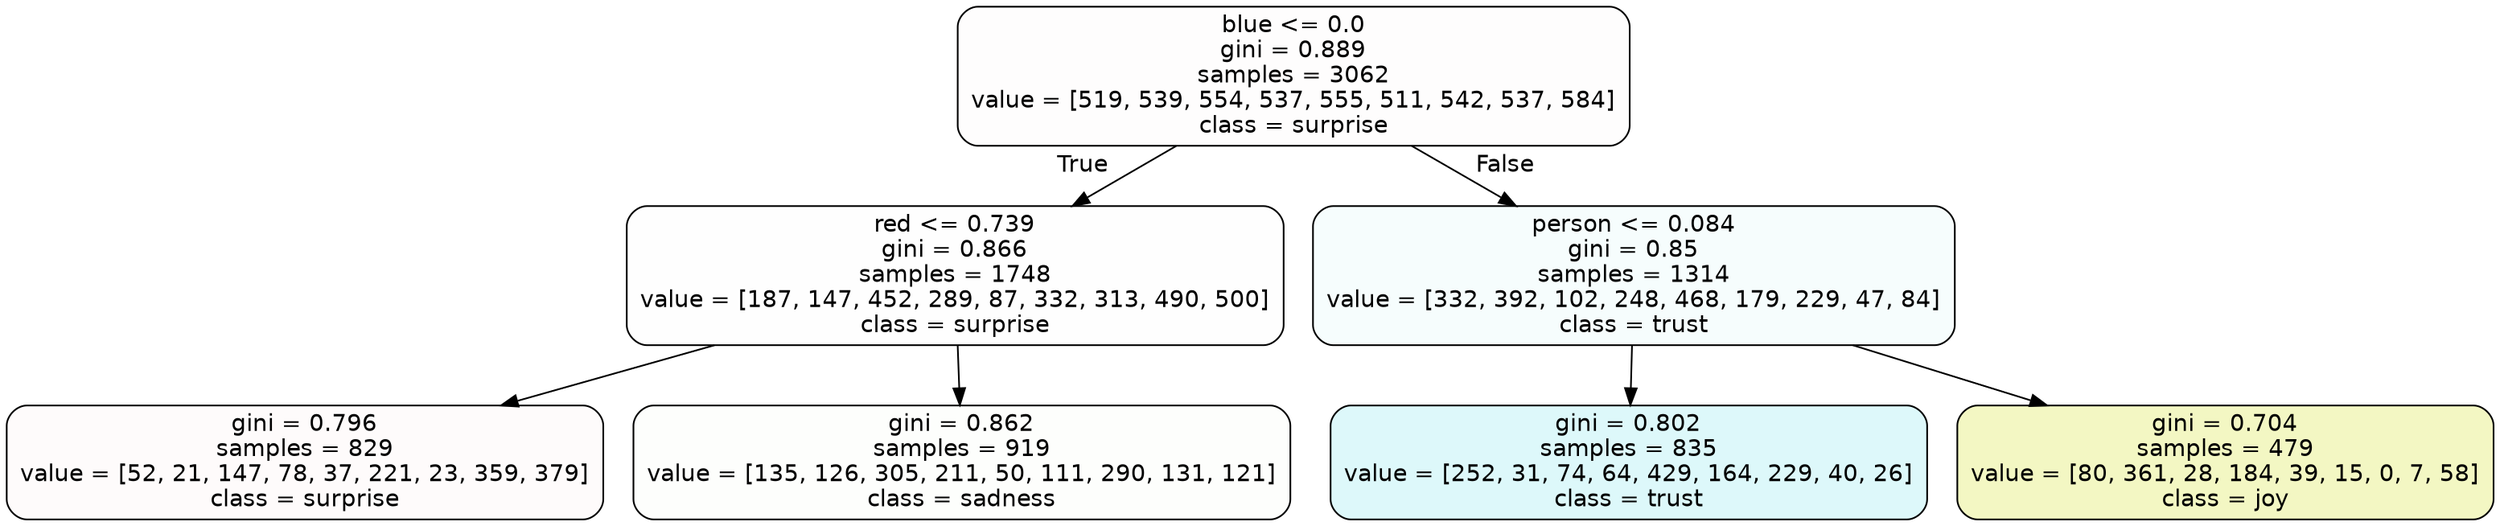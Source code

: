 digraph Tree {
node [shape=box, style="filled, rounded", color="black", fontname=helvetica] ;
edge [fontname=helvetica] ;
0 [label="blue <= 0.0\ngini = 0.889\nsamples = 3062\nvalue = [519, 539, 554, 537, 555, 511, 542, 537, 584]\nclass = surprise", fillcolor="#e5396402"] ;
1 [label="red <= 0.739\ngini = 0.866\nsamples = 1748\nvalue = [187, 147, 452, 289, 87, 332, 313, 490, 500]\nclass = surprise", fillcolor="#e5396401"] ;
0 -> 1 [labeldistance=2.5, labelangle=45, headlabel="True"] ;
2 [label="gini = 0.796\nsamples = 829\nvalue = [52, 21, 147, 78, 37, 221, 23, 359, 379]\nclass = surprise", fillcolor="#e5396405"] ;
1 -> 2 ;
3 [label="gini = 0.862\nsamples = 919\nvalue = [135, 126, 305, 211, 50, 111, 290, 131, 121]\nclass = sadness", fillcolor="#64e53903"] ;
1 -> 3 ;
4 [label="person <= 0.084\ngini = 0.85\nsamples = 1314\nvalue = [332, 392, 102, 248, 468, 179, 229, 47, 84]\nclass = trust", fillcolor="#39d7e50b"] ;
0 -> 4 [labeldistance=2.5, labelangle=-45, headlabel="False"] ;
5 [label="gini = 0.802\nsamples = 835\nvalue = [252, 31, 74, 64, 429, 164, 229, 40, 26]\nclass = trust", fillcolor="#39d7e52b"] ;
4 -> 5 ;
6 [label="gini = 0.704\nsamples = 479\nvalue = [80, 361, 28, 184, 39, 15, 0, 7, 58]\nclass = joy", fillcolor="#d7e5394d"] ;
4 -> 6 ;
}
